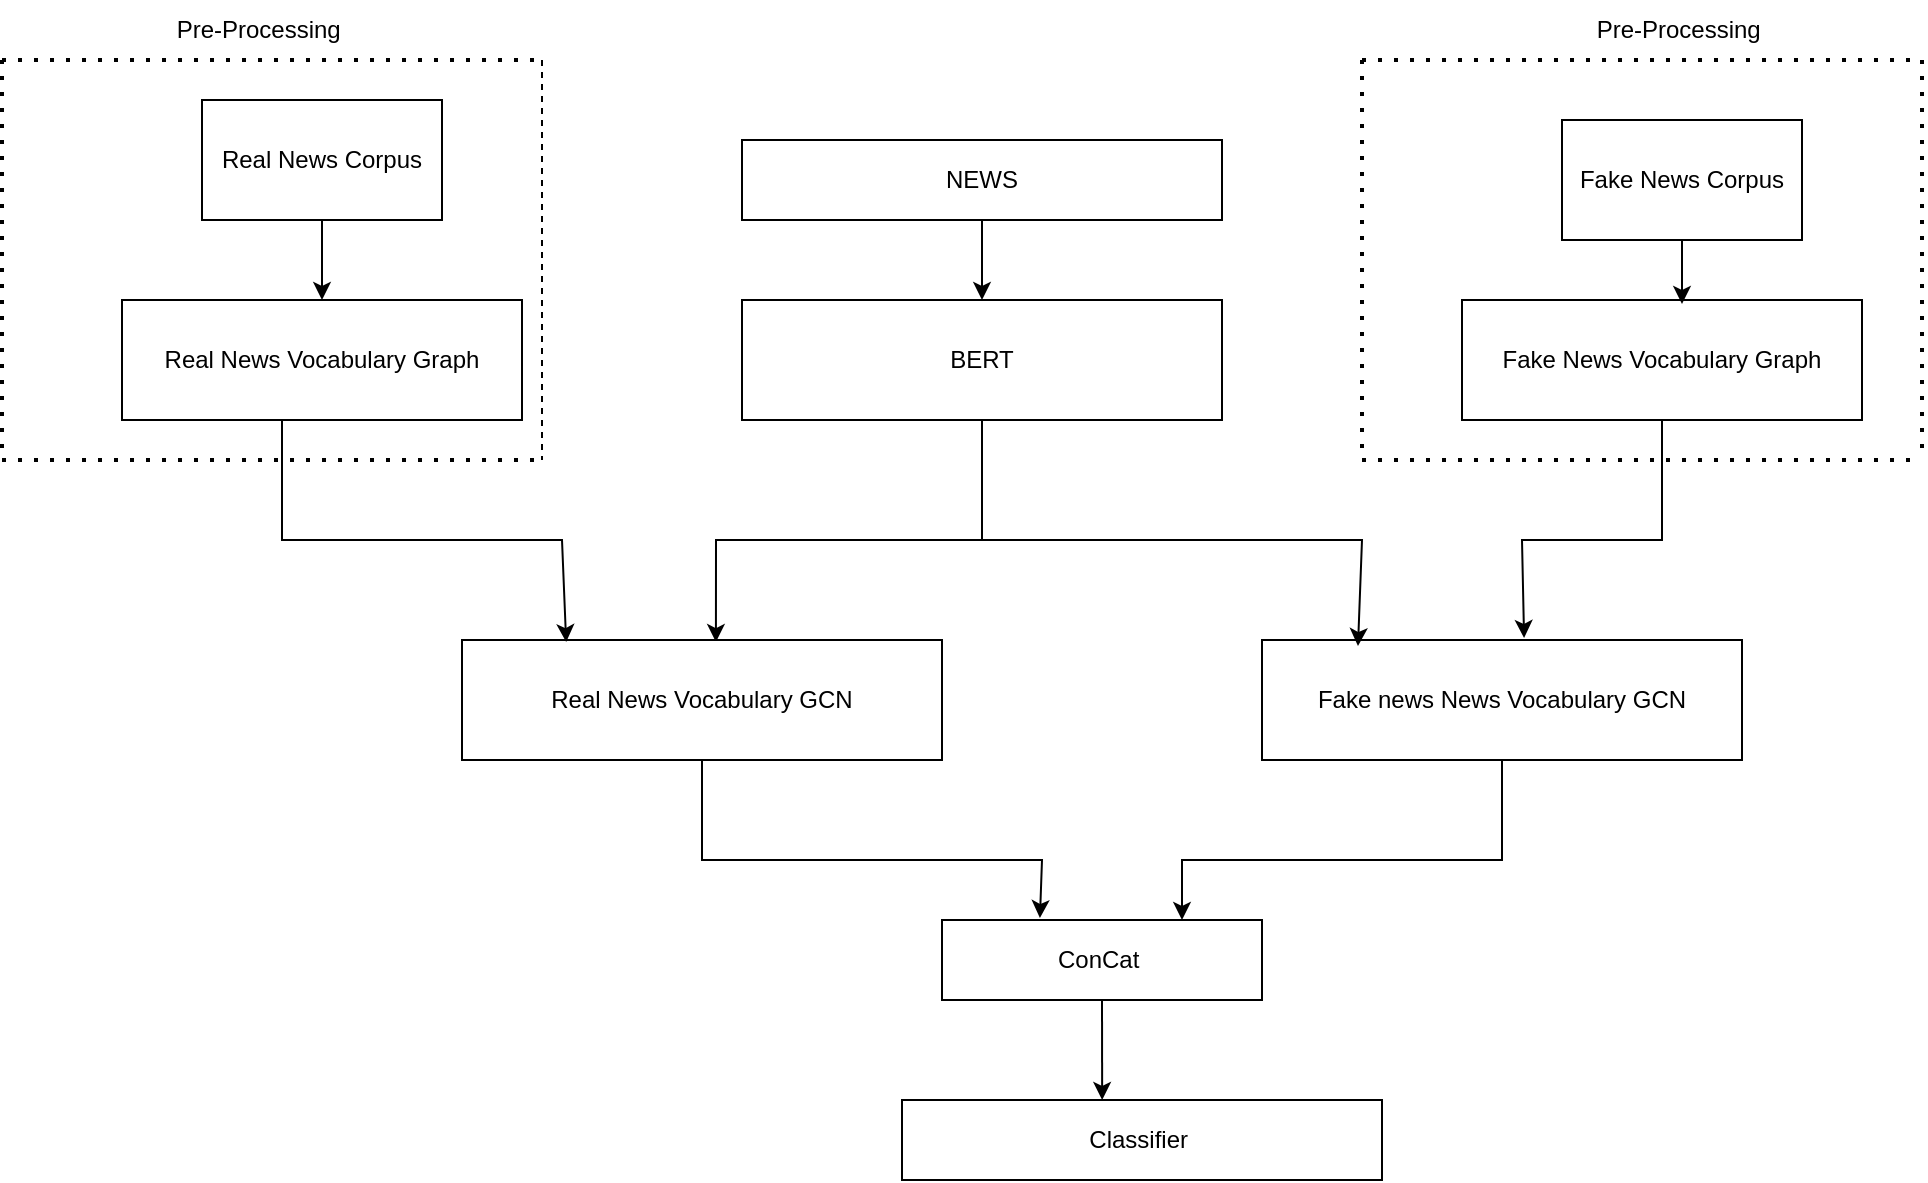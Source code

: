 <mxfile version="22.0.5" type="github">
  <diagram name="Page-1" id="y2lOMABF4ofj0pcDTqej">
    <mxGraphModel dx="2189" dy="766" grid="1" gridSize="10" guides="1" tooltips="1" connect="1" arrows="1" fold="1" page="1" pageScale="1" pageWidth="827" pageHeight="1169" math="0" shadow="0">
      <root>
        <mxCell id="0" />
        <mxCell id="1" parent="0" />
        <mxCell id="inrgTxB5o3pl4UqrELne-1" value="NEWS" style="rounded=0;whiteSpace=wrap;html=1;" vertex="1" parent="1">
          <mxGeometry x="170" y="80" width="240" height="40" as="geometry" />
        </mxCell>
        <mxCell id="inrgTxB5o3pl4UqrELne-2" value="" style="endArrow=classic;html=1;rounded=0;entryX=0.5;entryY=0;entryDx=0;entryDy=0;entryPerimeter=0;" edge="1" parent="1" source="inrgTxB5o3pl4UqrELne-1" target="inrgTxB5o3pl4UqrELne-3">
          <mxGeometry width="50" height="50" relative="1" as="geometry">
            <mxPoint x="390" y="420" as="sourcePoint" />
            <mxPoint x="400" y="160" as="targetPoint" />
          </mxGeometry>
        </mxCell>
        <mxCell id="inrgTxB5o3pl4UqrELne-3" value="BERT" style="rounded=0;whiteSpace=wrap;html=1;" vertex="1" parent="1">
          <mxGeometry x="170" y="160" width="240" height="60" as="geometry" />
        </mxCell>
        <mxCell id="inrgTxB5o3pl4UqrELne-4" value="" style="endArrow=classic;html=1;rounded=0;exitX=0.5;exitY=1;exitDx=0;exitDy=0;entryX=0.529;entryY=0.017;entryDx=0;entryDy=0;entryPerimeter=0;" edge="1" parent="1" source="inrgTxB5o3pl4UqrELne-3" target="inrgTxB5o3pl4UqrELne-5">
          <mxGeometry width="50" height="50" relative="1" as="geometry">
            <mxPoint x="390" y="420" as="sourcePoint" />
            <mxPoint x="521" y="280" as="targetPoint" />
            <Array as="points">
              <mxPoint x="290" y="280" />
              <mxPoint x="157" y="280" />
            </Array>
          </mxGeometry>
        </mxCell>
        <mxCell id="inrgTxB5o3pl4UqrELne-5" value="Real News Vocabulary GCN" style="rounded=0;whiteSpace=wrap;html=1;" vertex="1" parent="1">
          <mxGeometry x="30" y="330" width="240" height="60" as="geometry" />
        </mxCell>
        <mxCell id="inrgTxB5o3pl4UqrELne-6" value="Real News Vocabulary Graph" style="rounded=0;whiteSpace=wrap;html=1;" vertex="1" parent="1">
          <mxGeometry x="-140" y="160" width="200" height="60" as="geometry" />
        </mxCell>
        <mxCell id="inrgTxB5o3pl4UqrELne-8" value="" style="endArrow=classic;html=1;rounded=0;exitX=0.4;exitY=1;exitDx=0;exitDy=0;exitPerimeter=0;entryX=0.217;entryY=0.017;entryDx=0;entryDy=0;entryPerimeter=0;" edge="1" parent="1" source="inrgTxB5o3pl4UqrELne-6" target="inrgTxB5o3pl4UqrELne-5">
          <mxGeometry width="50" height="50" relative="1" as="geometry">
            <mxPoint x="390" y="420" as="sourcePoint" />
            <mxPoint x="440" y="370" as="targetPoint" />
            <Array as="points">
              <mxPoint x="-60" y="280" />
              <mxPoint x="-10" y="280" />
              <mxPoint x="80" y="280" />
            </Array>
          </mxGeometry>
        </mxCell>
        <mxCell id="inrgTxB5o3pl4UqrELne-9" value="" style="endArrow=classic;html=1;rounded=0;exitX=0.5;exitY=1;exitDx=0;exitDy=0;entryX=0.306;entryY=-0.025;entryDx=0;entryDy=0;entryPerimeter=0;" edge="1" parent="1" source="inrgTxB5o3pl4UqrELne-5" target="inrgTxB5o3pl4UqrELne-17">
          <mxGeometry width="50" height="50" relative="1" as="geometry">
            <mxPoint x="390" y="420" as="sourcePoint" />
            <mxPoint x="280" y="450" as="targetPoint" />
            <Array as="points">
              <mxPoint x="150" y="440" />
              <mxPoint x="320" y="440" />
            </Array>
          </mxGeometry>
        </mxCell>
        <mxCell id="inrgTxB5o3pl4UqrELne-10" value="Classifier&amp;nbsp;" style="rounded=0;whiteSpace=wrap;html=1;" vertex="1" parent="1">
          <mxGeometry x="250" y="560" width="240" height="40" as="geometry" />
        </mxCell>
        <mxCell id="inrgTxB5o3pl4UqrELne-13" value="Fake news News Vocabulary GCN" style="rounded=0;whiteSpace=wrap;html=1;" vertex="1" parent="1">
          <mxGeometry x="430" y="330" width="240" height="60" as="geometry" />
        </mxCell>
        <mxCell id="inrgTxB5o3pl4UqrELne-14" value="Fake News Vocabulary Graph" style="rounded=0;whiteSpace=wrap;html=1;" vertex="1" parent="1">
          <mxGeometry x="530" y="160" width="200" height="60" as="geometry" />
        </mxCell>
        <mxCell id="inrgTxB5o3pl4UqrELne-15" value="" style="endArrow=classic;html=1;rounded=0;exitX=0.5;exitY=1;exitDx=0;exitDy=0;entryX=0.546;entryY=-0.017;entryDx=0;entryDy=0;entryPerimeter=0;" edge="1" parent="1" source="inrgTxB5o3pl4UqrELne-14" target="inrgTxB5o3pl4UqrELne-13">
          <mxGeometry width="50" height="50" relative="1" as="geometry">
            <mxPoint x="390" y="420" as="sourcePoint" />
            <mxPoint x="440" y="370" as="targetPoint" />
            <Array as="points">
              <mxPoint x="630" y="280" />
              <mxPoint x="560" y="280" />
            </Array>
          </mxGeometry>
        </mxCell>
        <mxCell id="inrgTxB5o3pl4UqrELne-16" value="" style="endArrow=classic;html=1;rounded=0;entryX=0.2;entryY=0.05;entryDx=0;entryDy=0;entryPerimeter=0;" edge="1" parent="1" target="inrgTxB5o3pl4UqrELne-13">
          <mxGeometry width="50" height="50" relative="1" as="geometry">
            <mxPoint x="290" y="280" as="sourcePoint" />
            <mxPoint x="440" y="370" as="targetPoint" />
            <Array as="points">
              <mxPoint x="480" y="280" />
            </Array>
          </mxGeometry>
        </mxCell>
        <mxCell id="inrgTxB5o3pl4UqrELne-17" value="ConCat&amp;nbsp;" style="rounded=0;whiteSpace=wrap;html=1;" vertex="1" parent="1">
          <mxGeometry x="270" y="470" width="160" height="40" as="geometry" />
        </mxCell>
        <mxCell id="inrgTxB5o3pl4UqrELne-18" value="" style="endArrow=classic;html=1;rounded=0;entryX=0.75;entryY=0;entryDx=0;entryDy=0;exitX=0.5;exitY=1;exitDx=0;exitDy=0;" edge="1" parent="1" source="inrgTxB5o3pl4UqrELne-13" target="inrgTxB5o3pl4UqrELne-17">
          <mxGeometry width="50" height="50" relative="1" as="geometry">
            <mxPoint x="390" y="440" as="sourcePoint" />
            <mxPoint x="440" y="370" as="targetPoint" />
            <Array as="points">
              <mxPoint x="550" y="440" />
              <mxPoint x="390" y="440" />
            </Array>
          </mxGeometry>
        </mxCell>
        <mxCell id="inrgTxB5o3pl4UqrELne-19" value="Real News Corpus" style="rounded=0;whiteSpace=wrap;html=1;" vertex="1" parent="1">
          <mxGeometry x="-100" y="60" width="120" height="60" as="geometry" />
        </mxCell>
        <mxCell id="inrgTxB5o3pl4UqrELne-20" value="Fake News Corpus" style="rounded=0;whiteSpace=wrap;html=1;" vertex="1" parent="1">
          <mxGeometry x="580" y="70" width="120" height="60" as="geometry" />
        </mxCell>
        <mxCell id="inrgTxB5o3pl4UqrELne-21" value="" style="endArrow=classic;html=1;rounded=0;exitX=0.5;exitY=1;exitDx=0;exitDy=0;entryX=0.5;entryY=0;entryDx=0;entryDy=0;" edge="1" parent="1" source="inrgTxB5o3pl4UqrELne-19" target="inrgTxB5o3pl4UqrELne-6">
          <mxGeometry width="50" height="50" relative="1" as="geometry">
            <mxPoint x="390" y="420" as="sourcePoint" />
            <mxPoint x="440" y="370" as="targetPoint" />
          </mxGeometry>
        </mxCell>
        <mxCell id="inrgTxB5o3pl4UqrELne-22" value="" style="endArrow=classic;html=1;rounded=0;exitX=0.5;exitY=1;exitDx=0;exitDy=0;" edge="1" parent="1" source="inrgTxB5o3pl4UqrELne-20">
          <mxGeometry width="50" height="50" relative="1" as="geometry">
            <mxPoint x="390" y="420" as="sourcePoint" />
            <mxPoint x="640" y="162" as="targetPoint" />
          </mxGeometry>
        </mxCell>
        <mxCell id="inrgTxB5o3pl4UqrELne-23" value="" style="endArrow=classic;html=1;rounded=0;exitX=0.5;exitY=1;exitDx=0;exitDy=0;entryX=0.417;entryY=0;entryDx=0;entryDy=0;entryPerimeter=0;" edge="1" parent="1" source="inrgTxB5o3pl4UqrELne-17" target="inrgTxB5o3pl4UqrELne-10">
          <mxGeometry width="50" height="50" relative="1" as="geometry">
            <mxPoint x="390" y="420" as="sourcePoint" />
            <mxPoint x="440" y="370" as="targetPoint" />
          </mxGeometry>
        </mxCell>
        <mxCell id="inrgTxB5o3pl4UqrELne-25" value="" style="endArrow=none;dashed=1;html=1;dashPattern=1 3;strokeWidth=2;rounded=0;" edge="1" parent="1">
          <mxGeometry width="50" height="50" relative="1" as="geometry">
            <mxPoint x="-200" y="40" as="sourcePoint" />
            <mxPoint x="70" y="40" as="targetPoint" />
          </mxGeometry>
        </mxCell>
        <mxCell id="inrgTxB5o3pl4UqrELne-26" value="" style="endArrow=none;dashed=1;html=1;dashPattern=1 3;strokeWidth=2;rounded=0;" edge="1" parent="1">
          <mxGeometry width="50" height="50" relative="1" as="geometry">
            <mxPoint x="-200" y="40" as="sourcePoint" />
            <mxPoint x="-200" y="240" as="targetPoint" />
          </mxGeometry>
        </mxCell>
        <mxCell id="inrgTxB5o3pl4UqrELne-27" value="" style="endArrow=none;dashed=1;html=1;dashPattern=1 3;strokeWidth=2;rounded=0;" edge="1" parent="1">
          <mxGeometry width="50" height="50" relative="1" as="geometry">
            <mxPoint x="-200" y="240" as="sourcePoint" />
            <mxPoint x="70" y="240" as="targetPoint" />
          </mxGeometry>
        </mxCell>
        <mxCell id="inrgTxB5o3pl4UqrELne-28" value="" style="endArrow=none;dashed=1;html=1;rounded=0;" edge="1" parent="1">
          <mxGeometry width="50" height="50" relative="1" as="geometry">
            <mxPoint x="70" y="40" as="sourcePoint" />
            <mxPoint x="70" y="240" as="targetPoint" />
          </mxGeometry>
        </mxCell>
        <mxCell id="inrgTxB5o3pl4UqrELne-29" value="" style="endArrow=none;dashed=1;html=1;dashPattern=1 3;strokeWidth=2;rounded=0;" edge="1" parent="1">
          <mxGeometry width="50" height="50" relative="1" as="geometry">
            <mxPoint x="480" y="40" as="sourcePoint" />
            <mxPoint x="480" y="240" as="targetPoint" />
          </mxGeometry>
        </mxCell>
        <mxCell id="inrgTxB5o3pl4UqrELne-30" value="" style="endArrow=none;dashed=1;html=1;dashPattern=1 3;strokeWidth=2;rounded=0;" edge="1" parent="1">
          <mxGeometry width="50" height="50" relative="1" as="geometry">
            <mxPoint x="480" y="240" as="sourcePoint" />
            <mxPoint x="760" y="240" as="targetPoint" />
          </mxGeometry>
        </mxCell>
        <mxCell id="inrgTxB5o3pl4UqrELne-31" value="" style="endArrow=none;dashed=1;html=1;dashPattern=1 3;strokeWidth=2;rounded=0;" edge="1" parent="1">
          <mxGeometry width="50" height="50" relative="1" as="geometry">
            <mxPoint x="480" y="40" as="sourcePoint" />
            <mxPoint x="760" y="40" as="targetPoint" />
          </mxGeometry>
        </mxCell>
        <mxCell id="inrgTxB5o3pl4UqrELne-32" value="" style="endArrow=none;dashed=1;html=1;dashPattern=1 3;strokeWidth=2;rounded=0;" edge="1" parent="1">
          <mxGeometry width="50" height="50" relative="1" as="geometry">
            <mxPoint x="760" y="40" as="sourcePoint" />
            <mxPoint x="760" y="240" as="targetPoint" />
          </mxGeometry>
        </mxCell>
        <mxCell id="inrgTxB5o3pl4UqrELne-36" value="Pre-Processing&amp;nbsp;" style="text;html=1;strokeColor=none;fillColor=none;align=center;verticalAlign=middle;whiteSpace=wrap;rounded=0;" vertex="1" parent="1">
          <mxGeometry x="-120" y="10" width="100" height="30" as="geometry" />
        </mxCell>
        <mxCell id="inrgTxB5o3pl4UqrELne-38" value="Pre-Processing&amp;nbsp;" style="text;html=1;strokeColor=none;fillColor=none;align=center;verticalAlign=middle;whiteSpace=wrap;rounded=0;" vertex="1" parent="1">
          <mxGeometry x="590" y="10" width="100" height="30" as="geometry" />
        </mxCell>
      </root>
    </mxGraphModel>
  </diagram>
</mxfile>
